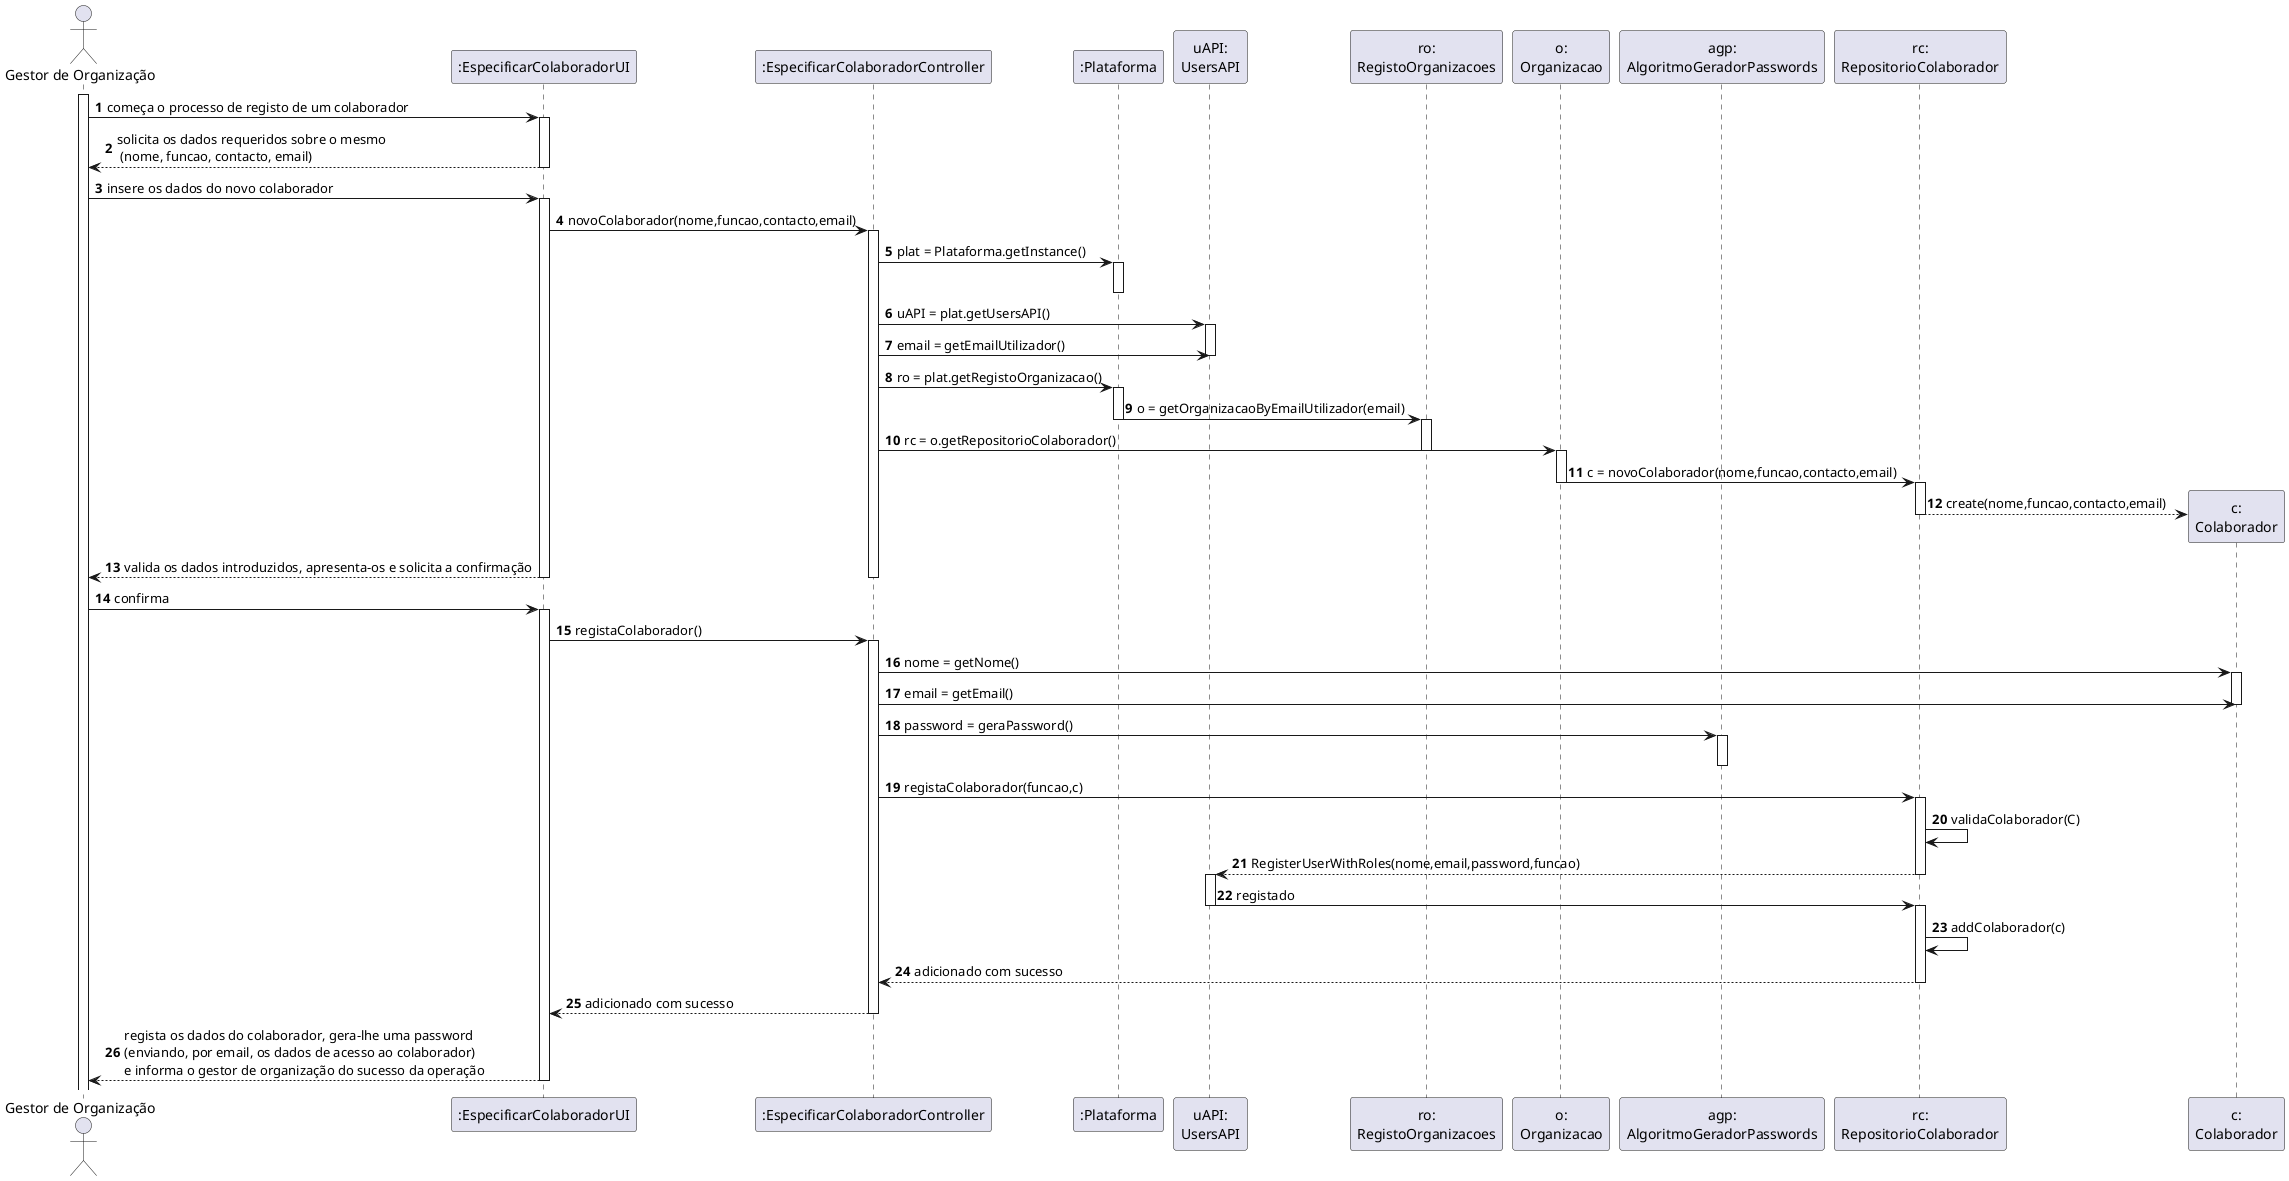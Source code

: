 @startuml
autonumber

actor "Gestor de Organização" as GEST
participant ":EspecificarColaboradorUI" as UI
participant ":EspecificarColaboradorController" as CTRL
participant ":Plataforma" as PLAT
participant "uAPI:\nUsersAPI" as UApi
participant "ro:\nRegistoOrganizacoes" as RO
participant "o:\nOrganizacao" as O
participant "agp:\nAlgoritmoGeradorPasswords" as AGP
participant "rc:\nRepositorioColaborador" as RC
participant "c:\nColaborador" as COLAB

activate GEST
GEST -> UI : começa o processo de registo de um colaborador
activate UI

UI --> GEST : solicita os dados requeridos sobre o mesmo\n (nome, funcao, contacto, email)
deactivate UI

GEST -> UI : insere os dados do novo colaborador
activate UI
UI -> CTRL : novoColaborador(nome,funcao,contacto,email)
activate CTRL
CTRL -> PLAT : plat = Plataforma.getInstance()
activate PLAT
deactivate PLAT
CTRL -> UApi : uAPI = plat.getUsersAPI()
activate UApi
CTRL -> UApi: email = getEmailUtilizador()
deactivate UApi
CTRL -> PLAT : ro = plat.getRegistoOrganizacao()
activate PLAT
PLAT -> RO: o = getOrganizacaoByEmailUtilizador(email)
deactivate PLAT
activate RO 
CTRL -> O : rc = o.getRepositorioColaborador()
deactivate RO
activate O
O -> RC : c = novoColaborador(nome,funcao,contacto,email)
deactivate O
activate RC 
RC --> COLAB **: create(nome,funcao,contacto,email)
deactivate RC
UI --> GEST : valida os dados introduzidos, apresenta-os e solicita a confirmação
deactivate O
deactivate PLAT
deactivate UI
deactivate CTRL
GEST -> UI : confirma
activate UI
UI -> CTRL: registaColaborador()
activate CTRL

CTRL -> COLAB : nome = getNome()
activate COLAB
CTRL -> COLAB : email = getEmail()
deactivate COLAB
CTRL -> AGP : password = geraPassword()
activate AGP
deactivate AGP
CTRL -> RC: registaColaborador(funcao,c)
activate RC
RC -> RC : validaColaborador(C)
RC --> UApi : RegisterUserWithRoles(nome,email,password,funcao)
deactivate RC
activate UApi
UApi -> RC: registado
deactivate UApi
activate RC
RC -> RC: addColaborador(c)
RC --> CTRL : adicionado com sucesso
deactivate RC
deactivate UApi
CTRL --> UI: adicionado com sucesso
deactivate CTRL
UI --> GEST: regista os dados do colaborador, gera-lhe uma password \n(enviando, por email, os dados de acesso ao colaborador) \ne informa o gestor de organização do sucesso da operação
deactivate UI

@enduml